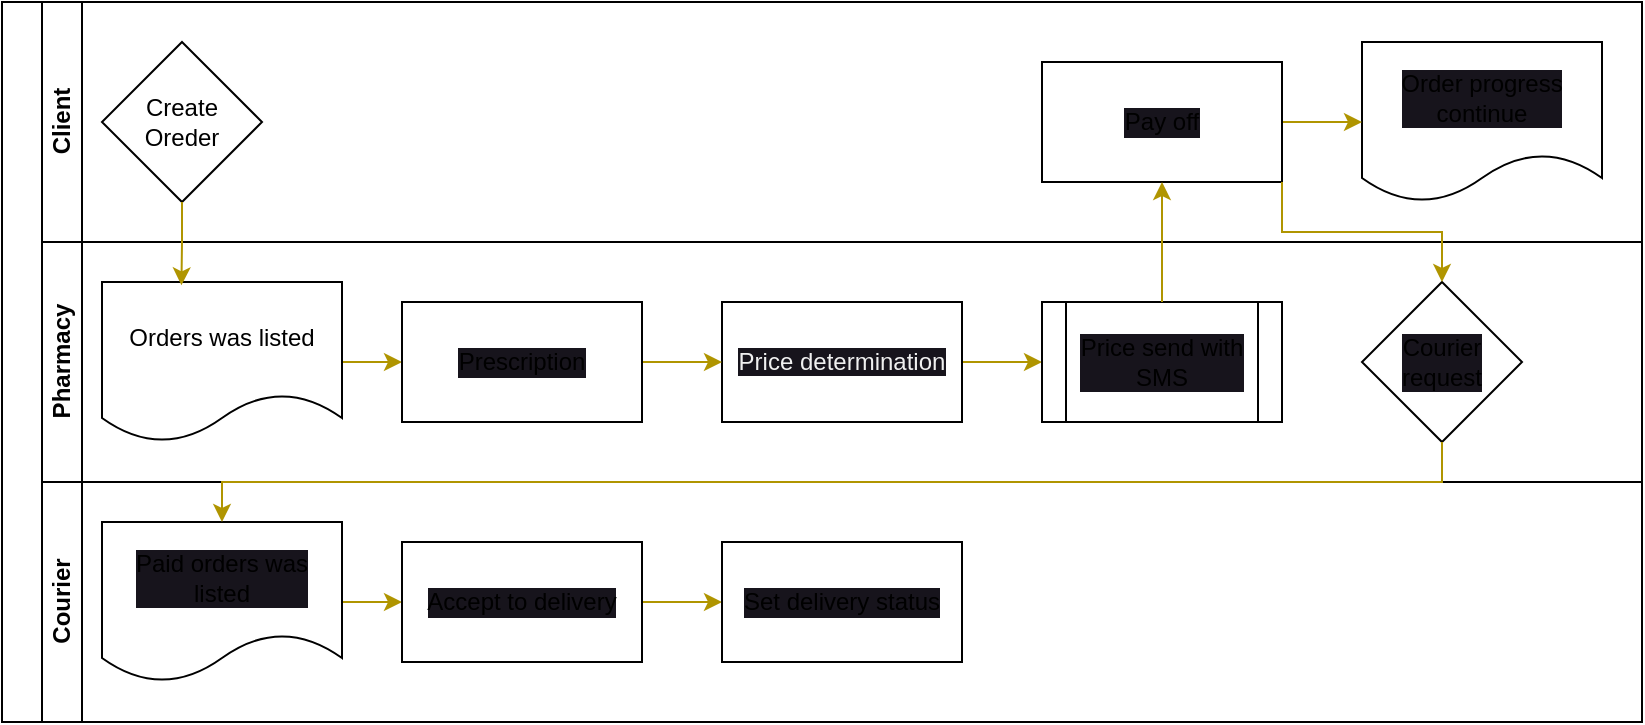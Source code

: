 <mxfile version="20.7.4" type="github">
  <diagram id="prtHgNgQTEPvFCAcTncT" name="Page-1">
    <mxGraphModel dx="1590" dy="960" grid="1" gridSize="10" guides="1" tooltips="1" connect="1" arrows="1" fold="1" page="1" pageScale="1" pageWidth="827" pageHeight="1169" math="0" shadow="0">
      <root>
        <mxCell id="0" />
        <mxCell id="1" parent="0" />
        <mxCell id="dNxyNK7c78bLwvsdeMH5-19" value="" style="swimlane;html=1;childLayout=stackLayout;resizeParent=1;resizeParentMax=0;horizontal=0;startSize=20;horizontalStack=0;" parent="1" vertex="1">
          <mxGeometry width="820" height="360" as="geometry" />
        </mxCell>
        <mxCell id="dNxyNK7c78bLwvsdeMH5-20" value="Client" style="swimlane;html=1;startSize=20;horizontal=0;" parent="dNxyNK7c78bLwvsdeMH5-19" vertex="1">
          <mxGeometry x="20" width="800" height="120" as="geometry" />
        </mxCell>
        <mxCell id="usuhayE0yITMvskuk-UY-3" value="Create&lt;br&gt;Oreder" style="rhombus;whiteSpace=wrap;html=1;" vertex="1" parent="dNxyNK7c78bLwvsdeMH5-20">
          <mxGeometry x="30" y="20" width="80" height="80" as="geometry" />
        </mxCell>
        <mxCell id="usuhayE0yITMvskuk-UY-18" value="Order progress&lt;br&gt;continue" style="shape=document;whiteSpace=wrap;html=1;boundedLbl=1;labelBackgroundColor=#17141c;" vertex="1" parent="dNxyNK7c78bLwvsdeMH5-20">
          <mxGeometry x="660" y="20" width="120" height="80" as="geometry" />
        </mxCell>
        <mxCell id="usuhayE0yITMvskuk-UY-23" style="edgeStyle=orthogonalEdgeStyle;rounded=0;orthogonalLoop=1;jettySize=auto;html=1;exitX=1;exitY=0.5;exitDx=0;exitDy=0;entryX=0;entryY=0.5;entryDx=0;entryDy=0;fillColor=#e3c800;strokeColor=#B09500;" edge="1" parent="dNxyNK7c78bLwvsdeMH5-20" source="usuhayE0yITMvskuk-UY-21" target="usuhayE0yITMvskuk-UY-18">
          <mxGeometry relative="1" as="geometry" />
        </mxCell>
        <mxCell id="usuhayE0yITMvskuk-UY-21" value="Pay off" style="rounded=0;whiteSpace=wrap;html=1;labelBackgroundColor=#17141c;" vertex="1" parent="dNxyNK7c78bLwvsdeMH5-20">
          <mxGeometry x="500" y="30" width="120" height="60" as="geometry" />
        </mxCell>
        <mxCell id="dNxyNK7c78bLwvsdeMH5-21" value="Pharmacy" style="swimlane;html=1;startSize=20;horizontal=0;" parent="dNxyNK7c78bLwvsdeMH5-19" vertex="1">
          <mxGeometry x="20" y="120" width="800" height="120" as="geometry" />
        </mxCell>
        <mxCell id="usuhayE0yITMvskuk-UY-12" style="edgeStyle=orthogonalEdgeStyle;rounded=0;orthogonalLoop=1;jettySize=auto;html=1;exitX=1;exitY=0.5;exitDx=0;exitDy=0;entryX=0;entryY=0.5;entryDx=0;entryDy=0;fillColor=#e3c800;strokeColor=#B09500;" edge="1" parent="dNxyNK7c78bLwvsdeMH5-21" source="usuhayE0yITMvskuk-UY-6">
          <mxGeometry relative="1" as="geometry">
            <mxPoint x="180" y="60" as="targetPoint" />
          </mxGeometry>
        </mxCell>
        <mxCell id="usuhayE0yITMvskuk-UY-6" value="Orders was listed" style="shape=document;whiteSpace=wrap;html=1;boundedLbl=1;" vertex="1" parent="dNxyNK7c78bLwvsdeMH5-21">
          <mxGeometry x="30" y="20" width="120" height="80" as="geometry" />
        </mxCell>
        <mxCell id="usuhayE0yITMvskuk-UY-20" style="edgeStyle=orthogonalEdgeStyle;rounded=0;orthogonalLoop=1;jettySize=auto;html=1;exitX=1;exitY=0.5;exitDx=0;exitDy=0;entryX=0;entryY=0.5;entryDx=0;entryDy=0;fillColor=#e3c800;strokeColor=#B09500;" edge="1" parent="dNxyNK7c78bLwvsdeMH5-21" source="usuhayE0yITMvskuk-UY-14" target="usuhayE0yITMvskuk-UY-19">
          <mxGeometry relative="1" as="geometry" />
        </mxCell>
        <mxCell id="usuhayE0yITMvskuk-UY-14" value="&lt;span style=&quot;color: rgb(240, 240, 240); font-family: Helvetica; font-size: 12px; font-style: normal; font-variant-ligatures: normal; font-variant-caps: normal; font-weight: 400; letter-spacing: normal; orphans: 2; text-align: center; text-indent: 0px; text-transform: none; widows: 2; word-spacing: 0px; -webkit-text-stroke-width: 0px; text-decoration-thickness: initial; text-decoration-style: initial; text-decoration-color: initial; float: none; display: inline !important; background-color: rgb(23, 20, 28);&quot;&gt;Price determination&lt;/span&gt;" style="rounded=0;whiteSpace=wrap;html=1;" vertex="1" parent="dNxyNK7c78bLwvsdeMH5-21">
          <mxGeometry x="340" y="30" width="120" height="60" as="geometry" />
        </mxCell>
        <mxCell id="usuhayE0yITMvskuk-UY-16" style="edgeStyle=orthogonalEdgeStyle;rounded=0;orthogonalLoop=1;jettySize=auto;html=1;exitX=1;exitY=0.5;exitDx=0;exitDy=0;fillColor=#e3c800;strokeColor=#B09500;" edge="1" parent="dNxyNK7c78bLwvsdeMH5-21" source="usuhayE0yITMvskuk-UY-15" target="usuhayE0yITMvskuk-UY-14">
          <mxGeometry relative="1" as="geometry" />
        </mxCell>
        <mxCell id="usuhayE0yITMvskuk-UY-15" value="Prescription" style="rounded=0;whiteSpace=wrap;html=1;labelBackgroundColor=#17141c;" vertex="1" parent="dNxyNK7c78bLwvsdeMH5-21">
          <mxGeometry x="180" y="30" width="120" height="60" as="geometry" />
        </mxCell>
        <mxCell id="usuhayE0yITMvskuk-UY-19" value="Price send with&lt;br&gt;SMS" style="shape=process;whiteSpace=wrap;html=1;backgroundOutline=1;labelBackgroundColor=#17141c;" vertex="1" parent="dNxyNK7c78bLwvsdeMH5-21">
          <mxGeometry x="500" y="30" width="120" height="60" as="geometry" />
        </mxCell>
        <mxCell id="usuhayE0yITMvskuk-UY-25" value="Courier&lt;br&gt;request" style="rhombus;whiteSpace=wrap;html=1;labelBackgroundColor=#17141c;" vertex="1" parent="dNxyNK7c78bLwvsdeMH5-21">
          <mxGeometry x="660" y="20" width="80" height="80" as="geometry" />
        </mxCell>
        <mxCell id="dNxyNK7c78bLwvsdeMH5-22" value="Courier" style="swimlane;html=1;startSize=20;horizontal=0;" parent="dNxyNK7c78bLwvsdeMH5-19" vertex="1">
          <mxGeometry x="20" y="240" width="800" height="120" as="geometry" />
        </mxCell>
        <mxCell id="usuhayE0yITMvskuk-UY-32" style="edgeStyle=orthogonalEdgeStyle;rounded=0;orthogonalLoop=1;jettySize=auto;html=1;exitX=1;exitY=0.5;exitDx=0;exitDy=0;entryX=0;entryY=0.5;entryDx=0;entryDy=0;fillColor=#e3c800;strokeColor=#B09500;" edge="1" parent="dNxyNK7c78bLwvsdeMH5-22" source="usuhayE0yITMvskuk-UY-27" target="usuhayE0yITMvskuk-UY-31">
          <mxGeometry relative="1" as="geometry" />
        </mxCell>
        <mxCell id="usuhayE0yITMvskuk-UY-27" value="Paid orders was &lt;br&gt;listed" style="shape=document;whiteSpace=wrap;html=1;boundedLbl=1;labelBackgroundColor=#17141c;" vertex="1" parent="dNxyNK7c78bLwvsdeMH5-22">
          <mxGeometry x="30" y="20" width="120" height="80" as="geometry" />
        </mxCell>
        <mxCell id="usuhayE0yITMvskuk-UY-34" style="edgeStyle=orthogonalEdgeStyle;rounded=0;orthogonalLoop=1;jettySize=auto;html=1;exitX=1;exitY=0.5;exitDx=0;exitDy=0;entryX=0;entryY=0.5;entryDx=0;entryDy=0;fillColor=#e3c800;strokeColor=#B09500;" edge="1" parent="dNxyNK7c78bLwvsdeMH5-22" source="usuhayE0yITMvskuk-UY-31" target="usuhayE0yITMvskuk-UY-33">
          <mxGeometry relative="1" as="geometry" />
        </mxCell>
        <mxCell id="usuhayE0yITMvskuk-UY-31" value="Accept to delivery" style="rounded=0;whiteSpace=wrap;html=1;labelBackgroundColor=#17141c;" vertex="1" parent="dNxyNK7c78bLwvsdeMH5-22">
          <mxGeometry x="180" y="30" width="120" height="60" as="geometry" />
        </mxCell>
        <mxCell id="usuhayE0yITMvskuk-UY-33" value="Set delivery status" style="rounded=0;whiteSpace=wrap;html=1;labelBackgroundColor=#17141c;" vertex="1" parent="dNxyNK7c78bLwvsdeMH5-22">
          <mxGeometry x="340" y="30" width="120" height="60" as="geometry" />
        </mxCell>
        <mxCell id="usuhayE0yITMvskuk-UY-11" style="edgeStyle=orthogonalEdgeStyle;rounded=0;orthogonalLoop=1;jettySize=auto;html=1;exitX=0.5;exitY=1;exitDx=0;exitDy=0;entryX=0.331;entryY=0.021;entryDx=0;entryDy=0;entryPerimeter=0;fillColor=#e3c800;strokeColor=#B09500;" edge="1" parent="dNxyNK7c78bLwvsdeMH5-19" source="usuhayE0yITMvskuk-UY-3" target="usuhayE0yITMvskuk-UY-6">
          <mxGeometry relative="1" as="geometry" />
        </mxCell>
        <mxCell id="usuhayE0yITMvskuk-UY-22" style="edgeStyle=orthogonalEdgeStyle;rounded=0;orthogonalLoop=1;jettySize=auto;html=1;exitX=0.5;exitY=0;exitDx=0;exitDy=0;entryX=0.5;entryY=1;entryDx=0;entryDy=0;fillColor=#e3c800;strokeColor=#B09500;" edge="1" parent="dNxyNK7c78bLwvsdeMH5-19" source="usuhayE0yITMvskuk-UY-19" target="usuhayE0yITMvskuk-UY-21">
          <mxGeometry relative="1" as="geometry" />
        </mxCell>
        <mxCell id="usuhayE0yITMvskuk-UY-26" style="edgeStyle=orthogonalEdgeStyle;rounded=0;orthogonalLoop=1;jettySize=auto;html=1;exitX=1;exitY=1;exitDx=0;exitDy=0;fillColor=#e3c800;strokeColor=#B09500;" edge="1" parent="dNxyNK7c78bLwvsdeMH5-19" source="usuhayE0yITMvskuk-UY-21" target="usuhayE0yITMvskuk-UY-25">
          <mxGeometry relative="1" as="geometry" />
        </mxCell>
        <mxCell id="usuhayE0yITMvskuk-UY-28" style="edgeStyle=orthogonalEdgeStyle;rounded=0;orthogonalLoop=1;jettySize=auto;html=1;exitX=0.5;exitY=1;exitDx=0;exitDy=0;fillColor=#e3c800;strokeColor=#B09500;" edge="1" parent="dNxyNK7c78bLwvsdeMH5-19" source="usuhayE0yITMvskuk-UY-25" target="usuhayE0yITMvskuk-UY-27">
          <mxGeometry relative="1" as="geometry" />
        </mxCell>
      </root>
    </mxGraphModel>
  </diagram>
</mxfile>
